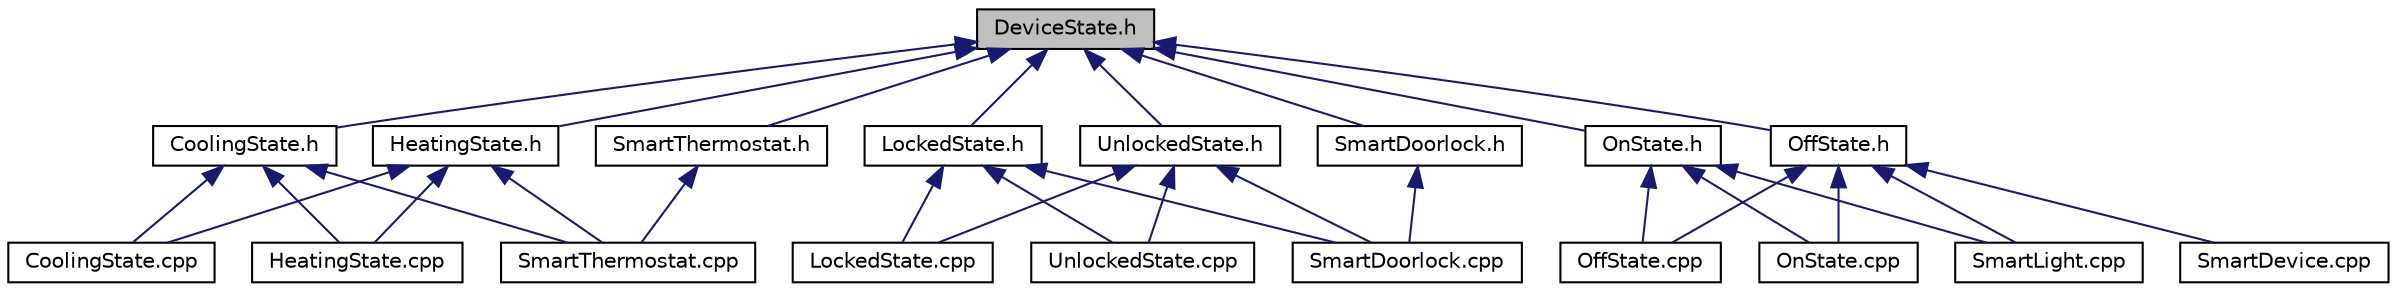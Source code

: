digraph "DeviceState.h"
{
 // LATEX_PDF_SIZE
  edge [fontname="Helvetica",fontsize="10",labelfontname="Helvetica",labelfontsize="10"];
  node [fontname="Helvetica",fontsize="10",shape=record];
  Node1 [label="DeviceState.h",height=0.2,width=0.4,color="black", fillcolor="grey75", style="filled", fontcolor="black",tooltip="Abstract class representing the state of a smart device in the Smart Home Automation System."];
  Node1 -> Node2 [dir="back",color="midnightblue",fontsize="10",style="solid"];
  Node2 [label="CoolingState.h",height=0.2,width=0.4,color="black", fillcolor="white", style="filled",URL="$CoolingState_8h.html",tooltip="Concrete class representing the \"Cooling\" state of a smart device."];
  Node2 -> Node3 [dir="back",color="midnightblue",fontsize="10",style="solid"];
  Node3 [label="CoolingState.cpp",height=0.2,width=0.4,color="black", fillcolor="white", style="filled",URL="$CoolingState_8cpp.html",tooltip="Implementation of the CoolingState class methods."];
  Node2 -> Node4 [dir="back",color="midnightblue",fontsize="10",style="solid"];
  Node4 [label="HeatingState.cpp",height=0.2,width=0.4,color="black", fillcolor="white", style="filled",URL="$HeatingState_8cpp.html",tooltip="Implementation of the HeatingState class methods."];
  Node2 -> Node5 [dir="back",color="midnightblue",fontsize="10",style="solid"];
  Node5 [label="SmartThermostat.cpp",height=0.2,width=0.4,color="black", fillcolor="white", style="filled",URL="$SmartThermostat_8cpp.html",tooltip="Implementation of the SmartThermostat class."];
  Node1 -> Node6 [dir="back",color="midnightblue",fontsize="10",style="solid"];
  Node6 [label="HeatingState.h",height=0.2,width=0.4,color="black", fillcolor="white", style="filled",URL="$HeatingState_8h.html",tooltip="Concrete class representing the \"Heating\" state of a smart device."];
  Node6 -> Node3 [dir="back",color="midnightblue",fontsize="10",style="solid"];
  Node6 -> Node4 [dir="back",color="midnightblue",fontsize="10",style="solid"];
  Node6 -> Node5 [dir="back",color="midnightblue",fontsize="10",style="solid"];
  Node1 -> Node7 [dir="back",color="midnightblue",fontsize="10",style="solid"];
  Node7 [label="LockedState.h",height=0.2,width=0.4,color="black", fillcolor="white", style="filled",URL="$LockedState_8h.html",tooltip="Concrete class representing the \"Locked\" state of a smart device."];
  Node7 -> Node8 [dir="back",color="midnightblue",fontsize="10",style="solid"];
  Node8 [label="LockedState.cpp",height=0.2,width=0.4,color="black", fillcolor="white", style="filled",URL="$LockedState_8cpp.html",tooltip="Implementation of the LockedState class methods."];
  Node7 -> Node9 [dir="back",color="midnightblue",fontsize="10",style="solid"];
  Node9 [label="SmartDoorlock.cpp",height=0.2,width=0.4,color="black", fillcolor="white", style="filled",URL="$SmartDoorlock_8cpp.html",tooltip="Implementation of the SmartDoorlock class."];
  Node7 -> Node10 [dir="back",color="midnightblue",fontsize="10",style="solid"];
  Node10 [label="UnlockedState.cpp",height=0.2,width=0.4,color="black", fillcolor="white", style="filled",URL="$UnlockedState_8cpp.html",tooltip="Implementation of the UnlockedState class methods."];
  Node1 -> Node11 [dir="back",color="midnightblue",fontsize="10",style="solid"];
  Node11 [label="OffState.h",height=0.2,width=0.4,color="black", fillcolor="white", style="filled",URL="$OffState_8h.html",tooltip="Concrete class representing the \"Off\" state of a smart device."];
  Node11 -> Node12 [dir="back",color="midnightblue",fontsize="10",style="solid"];
  Node12 [label="OffState.cpp",height=0.2,width=0.4,color="black", fillcolor="white", style="filled",URL="$OffState_8cpp.html",tooltip="Implementation of the OffState class methods."];
  Node11 -> Node13 [dir="back",color="midnightblue",fontsize="10",style="solid"];
  Node13 [label="OnState.cpp",height=0.2,width=0.4,color="black", fillcolor="white", style="filled",URL="$OnState_8cpp.html",tooltip="Implementation of the OnState class methods."];
  Node11 -> Node14 [dir="back",color="midnightblue",fontsize="10",style="solid"];
  Node14 [label="SmartDevice.cpp",height=0.2,width=0.4,color="black", fillcolor="white", style="filled",URL="$SmartDevice_8cpp.html",tooltip="Implements the SmartDevice class methods."];
  Node11 -> Node15 [dir="back",color="midnightblue",fontsize="10",style="solid"];
  Node15 [label="SmartLight.cpp",height=0.2,width=0.4,color="black", fillcolor="white", style="filled",URL="$SmartLight_8cpp.html",tooltip="Implementation of the SmartLight class."];
  Node1 -> Node16 [dir="back",color="midnightblue",fontsize="10",style="solid"];
  Node16 [label="OnState.h",height=0.2,width=0.4,color="black", fillcolor="white", style="filled",URL="$OnState_8h.html",tooltip="Concrete class representing the \"On\" state of a smart device."];
  Node16 -> Node12 [dir="back",color="midnightblue",fontsize="10",style="solid"];
  Node16 -> Node13 [dir="back",color="midnightblue",fontsize="10",style="solid"];
  Node16 -> Node15 [dir="back",color="midnightblue",fontsize="10",style="solid"];
  Node1 -> Node17 [dir="back",color="midnightblue",fontsize="10",style="solid"];
  Node17 [label="SmartDoorlock.h",height=0.2,width=0.4,color="black", fillcolor="white", style="filled",URL="$SmartDoorlock_8h.html",tooltip="Header file for the SmartDoorlock class, representing a smart door lock device."];
  Node17 -> Node9 [dir="back",color="midnightblue",fontsize="10",style="solid"];
  Node1 -> Node18 [dir="back",color="midnightblue",fontsize="10",style="solid"];
  Node18 [label="SmartThermostat.h",height=0.2,width=0.4,color="black", fillcolor="white", style="filled",URL="$SmartThermostat_8h.html",tooltip="Header file for the SmartThermostat class, representing a smart thermostat device."];
  Node18 -> Node5 [dir="back",color="midnightblue",fontsize="10",style="solid"];
  Node1 -> Node19 [dir="back",color="midnightblue",fontsize="10",style="solid"];
  Node19 [label="UnlockedState.h",height=0.2,width=0.4,color="black", fillcolor="white", style="filled",URL="$UnlockedState_8h.html",tooltip="Concrete class representing the \"Unlocked\" state of a smart device."];
  Node19 -> Node8 [dir="back",color="midnightblue",fontsize="10",style="solid"];
  Node19 -> Node9 [dir="back",color="midnightblue",fontsize="10",style="solid"];
  Node19 -> Node10 [dir="back",color="midnightblue",fontsize="10",style="solid"];
}
